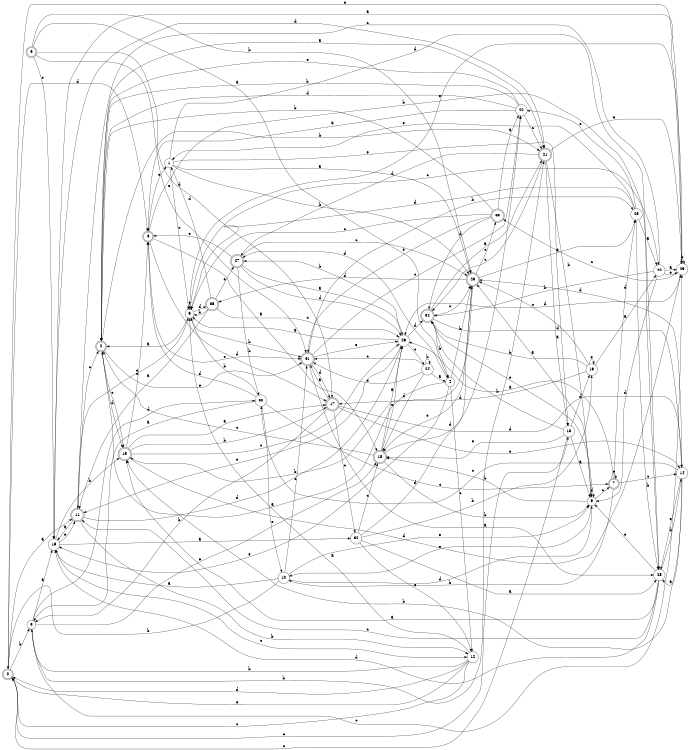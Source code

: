 digraph n29_1 {
__start0 [label="" shape="none"];

rankdir=LR;
size="8,5";

s0 [style="rounded,filled", color="black", fillcolor="white" shape="doublecircle", label="0"];
s1 [style="filled", color="black", fillcolor="white" shape="circle", label="1"];
s2 [style="rounded,filled", color="black", fillcolor="white" shape="doublecircle", label="2"];
s3 [style="filled", color="black", fillcolor="white" shape="circle", label="3"];
s4 [style="filled", color="black", fillcolor="white" shape="circle", label="4"];
s5 [style="rounded,filled", color="black", fillcolor="white" shape="doublecircle", label="5"];
s6 [style="filled", color="black", fillcolor="white" shape="circle", label="6"];
s7 [style="rounded,filled", color="black", fillcolor="white" shape="doublecircle", label="7"];
s8 [style="rounded,filled", color="black", fillcolor="white" shape="doublecircle", label="8"];
s9 [style="filled", color="black", fillcolor="white" shape="circle", label="9"];
s10 [style="filled", color="black", fillcolor="white" shape="circle", label="10"];
s11 [style="rounded,filled", color="black", fillcolor="white" shape="doublecircle", label="11"];
s12 [style="filled", color="black", fillcolor="white" shape="circle", label="12"];
s13 [style="filled", color="black", fillcolor="white" shape="circle", label="13"];
s14 [style="filled", color="black", fillcolor="white" shape="circle", label="14"];
s15 [style="rounded,filled", color="black", fillcolor="white" shape="doublecircle", label="15"];
s16 [style="filled", color="black", fillcolor="white" shape="circle", label="16"];
s17 [style="rounded,filled", color="black", fillcolor="white" shape="doublecircle", label="17"];
s18 [style="rounded,filled", color="black", fillcolor="white" shape="doublecircle", label="18"];
s19 [style="filled", color="black", fillcolor="white" shape="circle", label="19"];
s20 [style="filled", color="black", fillcolor="white" shape="circle", label="20"];
s21 [style="rounded,filled", color="black", fillcolor="white" shape="doublecircle", label="21"];
s22 [style="filled", color="black", fillcolor="white" shape="circle", label="22"];
s23 [style="rounded,filled", color="black", fillcolor="white" shape="doublecircle", label="23"];
s24 [style="filled", color="black", fillcolor="white" shape="circle", label="24"];
s25 [style="filled", color="black", fillcolor="white" shape="circle", label="25"];
s26 [style="filled", color="black", fillcolor="white" shape="circle", label="26"];
s27 [style="rounded,filled", color="black", fillcolor="white" shape="doublecircle", label="27"];
s28 [style="filled", color="black", fillcolor="white" shape="circle", label="28"];
s29 [style="filled", color="black", fillcolor="white" shape="circle", label="29"];
s30 [style="filled", color="black", fillcolor="white" shape="circle", label="30"];
s31 [style="rounded,filled", color="black", fillcolor="white" shape="doublecircle", label="31"];
s32 [style="filled", color="black", fillcolor="white" shape="circle", label="32"];
s33 [style="rounded,filled", color="black", fillcolor="white" shape="doublecircle", label="33"];
s34 [style="rounded,filled", color="black", fillcolor="white" shape="doublecircle", label="34"];
s35 [style="rounded,filled", color="black", fillcolor="white" shape="doublecircle", label="35"];
s0 -> s11 [label="a"];
s0 -> s3 [label="b"];
s0 -> s13 [label="c"];
s0 -> s8 [label="d"];
s0 -> s29 [label="e"];
s1 -> s23 [label="a"];
s1 -> s23 [label="b"];
s1 -> s6 [label="c"];
s1 -> s28 [label="d"];
s1 -> s13 [label="e"];
s2 -> s21 [label="a"];
s2 -> s21 [label="b"];
s2 -> s15 [label="c"];
s2 -> s15 [label="d"];
s2 -> s31 [label="e"];
s3 -> s16 [label="a"];
s3 -> s21 [label="b"];
s3 -> s29 [label="c"];
s3 -> s30 [label="d"];
s3 -> s18 [label="e"];
s4 -> s2 [label="a"];
s4 -> s23 [label="b"];
s4 -> s12 [label="c"];
s4 -> s27 [label="d"];
s4 -> s16 [label="e"];
s5 -> s4 [label="a"];
s5 -> s23 [label="b"];
s5 -> s16 [label="c"];
s5 -> s17 [label="d"];
s5 -> s31 [label="e"];
s6 -> s2 [label="a"];
s6 -> s31 [label="b"];
s6 -> s20 [label="c"];
s6 -> s35 [label="d"];
s6 -> s6 [label="e"];
s7 -> s26 [label="a"];
s7 -> s10 [label="b"];
s7 -> s14 [label="c"];
s7 -> s25 [label="d"];
s7 -> s7 [label="e"];
s8 -> s18 [label="a"];
s8 -> s28 [label="b"];
s8 -> s1 [label="c"];
s8 -> s17 [label="d"];
s8 -> s31 [label="e"];
s9 -> s23 [label="a"];
s9 -> s18 [label="b"];
s9 -> s7 [label="c"];
s9 -> s9 [label="d"];
s9 -> s10 [label="e"];
s10 -> s16 [label="a"];
s10 -> s0 [label="b"];
s10 -> s31 [label="c"];
s10 -> s9 [label="d"];
s10 -> s9 [label="e"];
s11 -> s16 [label="a"];
s11 -> s12 [label="b"];
s11 -> s2 [label="c"];
s11 -> s26 [label="d"];
s11 -> s6 [label="e"];
s12 -> s6 [label="a"];
s12 -> s3 [label="b"];
s12 -> s0 [label="c"];
s12 -> s0 [label="d"];
s12 -> s0 [label="e"];
s13 -> s9 [label="a"];
s13 -> s34 [label="b"];
s13 -> s0 [label="c"];
s13 -> s19 [label="d"];
s13 -> s18 [label="e"];
s14 -> s28 [label="a"];
s14 -> s15 [label="b"];
s14 -> s30 [label="c"];
s14 -> s23 [label="d"];
s14 -> s28 [label="e"];
s15 -> s17 [label="a"];
s15 -> s17 [label="b"];
s15 -> s26 [label="c"];
s15 -> s29 [label="d"];
s15 -> s8 [label="e"];
s16 -> s32 [label="a"];
s16 -> s15 [label="b"];
s16 -> s12 [label="c"];
s16 -> s21 [label="d"];
s16 -> s11 [label="e"];
s17 -> s31 [label="a"];
s17 -> s3 [label="b"];
s17 -> s32 [label="c"];
s17 -> s14 [label="d"];
s17 -> s14 [label="e"];
s18 -> s26 [label="a"];
s18 -> s9 [label="b"];
s18 -> s2 [label="c"];
s18 -> s22 [label="d"];
s18 -> s26 [label="e"];
s19 -> s20 [label="a"];
s19 -> s34 [label="b"];
s19 -> s23 [label="c"];
s19 -> s17 [label="d"];
s19 -> s19 [label="e"];
s20 -> s29 [label="a"];
s20 -> s34 [label="b"];
s20 -> s11 [label="c"];
s20 -> s9 [label="d"];
s20 -> s29 [label="e"];
s21 -> s13 [label="a"];
s21 -> s9 [label="b"];
s21 -> s34 [label="c"];
s21 -> s27 [label="d"];
s21 -> s29 [label="e"];
s22 -> s8 [label="a"];
s22 -> s2 [label="b"];
s22 -> s21 [label="c"];
s22 -> s2 [label="d"];
s22 -> s2 [label="e"];
s23 -> s25 [label="a"];
s23 -> s15 [label="b"];
s23 -> s33 [label="c"];
s23 -> s35 [label="d"];
s23 -> s18 [label="e"];
s24 -> s4 [label="a"];
s24 -> s24 [label="b"];
s24 -> s31 [label="c"];
s24 -> s18 [label="d"];
s24 -> s31 [label="e"];
s25 -> s20 [label="a"];
s25 -> s28 [label="b"];
s25 -> s22 [label="c"];
s25 -> s6 [label="d"];
s25 -> s1 [label="e"];
s26 -> s6 [label="a"];
s26 -> s27 [label="b"];
s26 -> s24 [label="c"];
s26 -> s34 [label="d"];
s26 -> s11 [label="e"];
s27 -> s26 [label="a"];
s27 -> s30 [label="b"];
s27 -> s23 [label="c"];
s27 -> s26 [label="d"];
s27 -> s8 [label="e"];
s28 -> s15 [label="a"];
s28 -> s14 [label="b"];
s28 -> s11 [label="c"];
s28 -> s16 [label="d"];
s28 -> s9 [label="e"];
s29 -> s16 [label="a"];
s29 -> s29 [label="b"];
s29 -> s33 [label="c"];
s29 -> s26 [label="d"];
s29 -> s6 [label="e"];
s30 -> s3 [label="a"];
s30 -> s6 [label="b"];
s30 -> s7 [label="c"];
s30 -> s8 [label="d"];
s30 -> s10 [label="e"];
s31 -> s28 [label="a"];
s31 -> s25 [label="b"];
s31 -> s22 [label="c"];
s31 -> s17 [label="d"];
s31 -> s26 [label="e"];
s32 -> s28 [label="a"];
s32 -> s19 [label="b"];
s32 -> s18 [label="c"];
s32 -> s23 [label="d"];
s32 -> s12 [label="e"];
s33 -> s22 [label="a"];
s33 -> s2 [label="b"];
s33 -> s6 [label="c"];
s33 -> s34 [label="d"];
s33 -> s31 [label="e"];
s34 -> s21 [label="a"];
s34 -> s4 [label="b"];
s34 -> s23 [label="c"];
s34 -> s14 [label="d"];
s34 -> s9 [label="e"];
s35 -> s11 [label="a"];
s35 -> s6 [label="b"];
s35 -> s26 [label="c"];
s35 -> s1 [label="d"];
s35 -> s27 [label="e"];

}